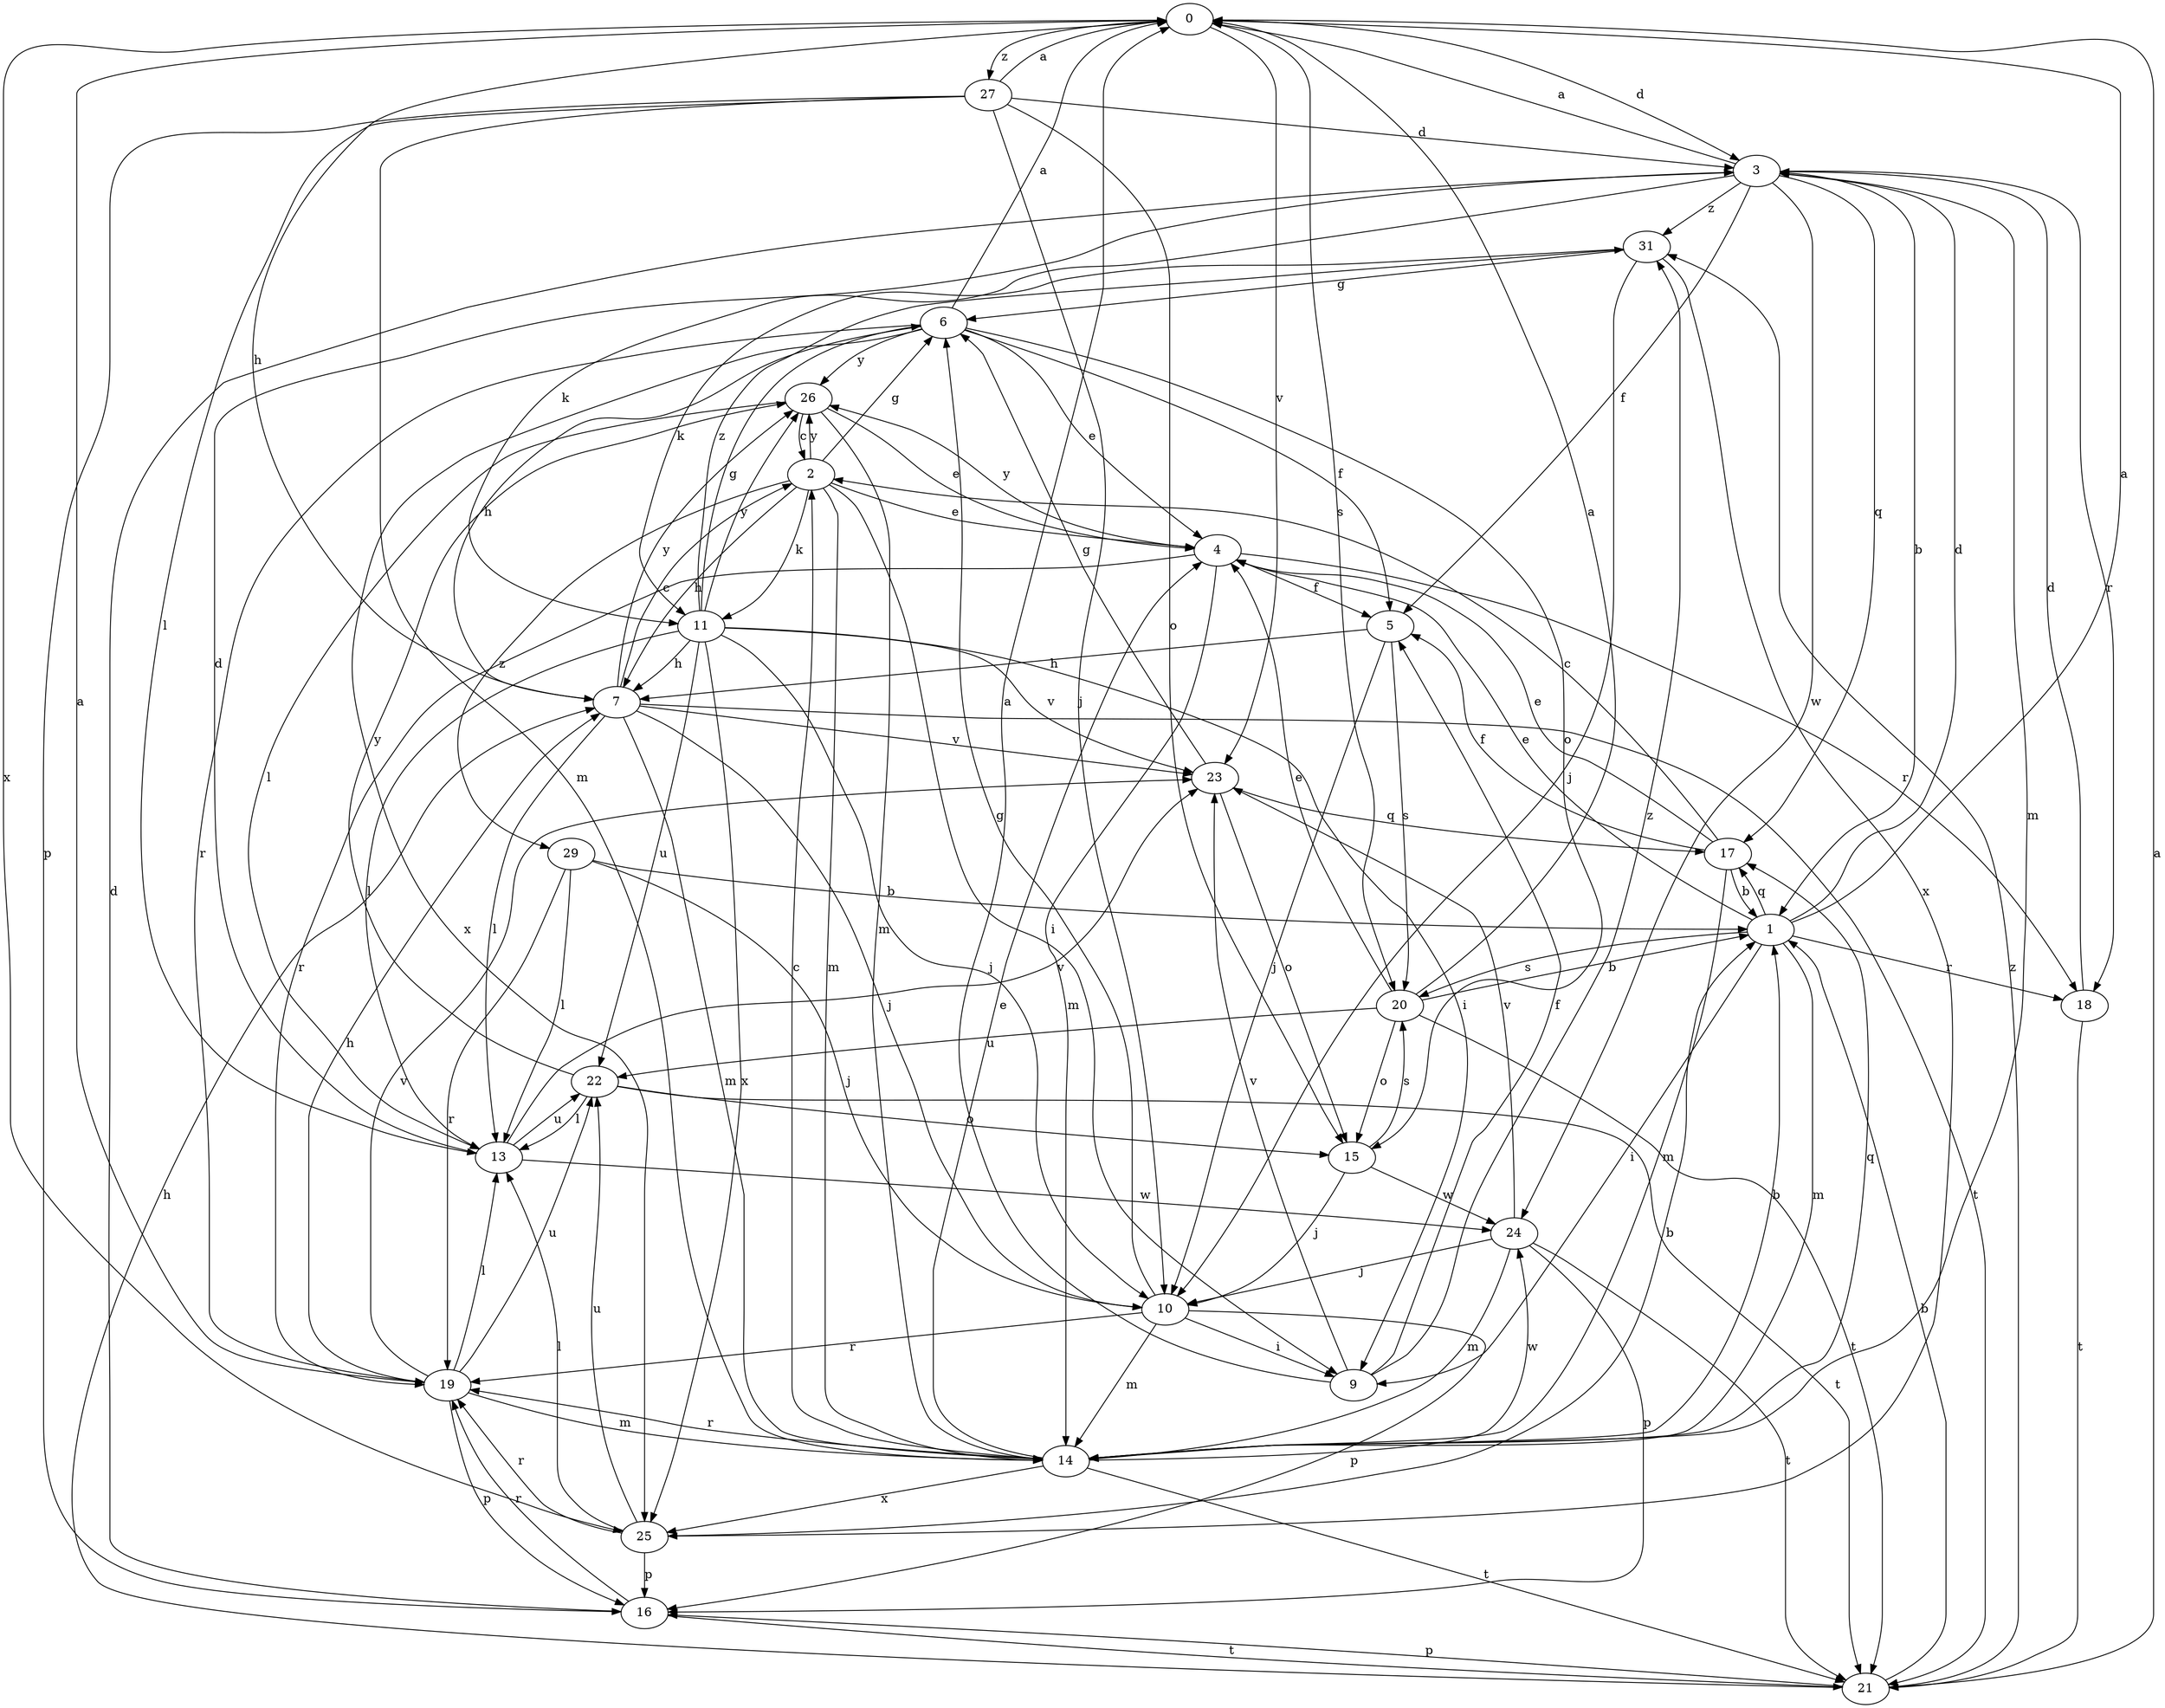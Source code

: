 strict digraph  {
0;
1;
2;
3;
4;
5;
6;
7;
9;
10;
11;
13;
14;
15;
16;
17;
18;
19;
20;
21;
22;
23;
24;
25;
26;
27;
29;
31;
0 -> 3  [label=d];
0 -> 7  [label=h];
0 -> 20  [label=s];
0 -> 23  [label=v];
0 -> 25  [label=x];
0 -> 27  [label=z];
1 -> 0  [label=a];
1 -> 3  [label=d];
1 -> 4  [label=e];
1 -> 9  [label=i];
1 -> 14  [label=m];
1 -> 17  [label=q];
1 -> 18  [label=r];
1 -> 20  [label=s];
2 -> 4  [label=e];
2 -> 6  [label=g];
2 -> 7  [label=h];
2 -> 9  [label=i];
2 -> 11  [label=k];
2 -> 14  [label=m];
2 -> 26  [label=y];
2 -> 29  [label=z];
3 -> 0  [label=a];
3 -> 1  [label=b];
3 -> 5  [label=f];
3 -> 11  [label=k];
3 -> 14  [label=m];
3 -> 17  [label=q];
3 -> 18  [label=r];
3 -> 24  [label=w];
3 -> 31  [label=z];
4 -> 5  [label=f];
4 -> 14  [label=m];
4 -> 18  [label=r];
4 -> 19  [label=r];
4 -> 26  [label=y];
5 -> 7  [label=h];
5 -> 10  [label=j];
5 -> 20  [label=s];
6 -> 0  [label=a];
6 -> 4  [label=e];
6 -> 5  [label=f];
6 -> 7  [label=h];
6 -> 15  [label=o];
6 -> 19  [label=r];
6 -> 25  [label=x];
6 -> 26  [label=y];
7 -> 2  [label=c];
7 -> 10  [label=j];
7 -> 13  [label=l];
7 -> 14  [label=m];
7 -> 21  [label=t];
7 -> 23  [label=v];
7 -> 26  [label=y];
9 -> 0  [label=a];
9 -> 5  [label=f];
9 -> 23  [label=v];
9 -> 31  [label=z];
10 -> 6  [label=g];
10 -> 9  [label=i];
10 -> 14  [label=m];
10 -> 16  [label=p];
10 -> 19  [label=r];
11 -> 6  [label=g];
11 -> 7  [label=h];
11 -> 9  [label=i];
11 -> 10  [label=j];
11 -> 13  [label=l];
11 -> 22  [label=u];
11 -> 23  [label=v];
11 -> 25  [label=x];
11 -> 26  [label=y];
11 -> 31  [label=z];
13 -> 3  [label=d];
13 -> 22  [label=u];
13 -> 23  [label=v];
13 -> 24  [label=w];
14 -> 1  [label=b];
14 -> 2  [label=c];
14 -> 4  [label=e];
14 -> 17  [label=q];
14 -> 19  [label=r];
14 -> 21  [label=t];
14 -> 24  [label=w];
14 -> 25  [label=x];
15 -> 10  [label=j];
15 -> 20  [label=s];
15 -> 24  [label=w];
16 -> 3  [label=d];
16 -> 19  [label=r];
16 -> 21  [label=t];
17 -> 1  [label=b];
17 -> 2  [label=c];
17 -> 4  [label=e];
17 -> 5  [label=f];
17 -> 14  [label=m];
18 -> 3  [label=d];
18 -> 21  [label=t];
19 -> 0  [label=a];
19 -> 7  [label=h];
19 -> 13  [label=l];
19 -> 14  [label=m];
19 -> 16  [label=p];
19 -> 22  [label=u];
19 -> 23  [label=v];
20 -> 0  [label=a];
20 -> 1  [label=b];
20 -> 4  [label=e];
20 -> 15  [label=o];
20 -> 21  [label=t];
20 -> 22  [label=u];
21 -> 0  [label=a];
21 -> 1  [label=b];
21 -> 7  [label=h];
21 -> 16  [label=p];
21 -> 31  [label=z];
22 -> 13  [label=l];
22 -> 15  [label=o];
22 -> 21  [label=t];
22 -> 26  [label=y];
23 -> 6  [label=g];
23 -> 15  [label=o];
23 -> 17  [label=q];
24 -> 10  [label=j];
24 -> 14  [label=m];
24 -> 16  [label=p];
24 -> 21  [label=t];
24 -> 23  [label=v];
25 -> 1  [label=b];
25 -> 13  [label=l];
25 -> 16  [label=p];
25 -> 19  [label=r];
25 -> 22  [label=u];
26 -> 2  [label=c];
26 -> 4  [label=e];
26 -> 13  [label=l];
26 -> 14  [label=m];
27 -> 0  [label=a];
27 -> 3  [label=d];
27 -> 10  [label=j];
27 -> 13  [label=l];
27 -> 14  [label=m];
27 -> 15  [label=o];
27 -> 16  [label=p];
29 -> 1  [label=b];
29 -> 10  [label=j];
29 -> 13  [label=l];
29 -> 19  [label=r];
31 -> 6  [label=g];
31 -> 10  [label=j];
31 -> 11  [label=k];
31 -> 25  [label=x];
}
